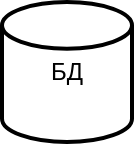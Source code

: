 <mxfile version="13.0.9">
    <diagram id="kVpHKMAorCQ4qs0ZGJTB" name="Page-1">
        <mxGraphModel dx="1006" dy="792" grid="1" gridSize="10" guides="1" tooltips="1" connect="1" arrows="1" fold="1" page="1" pageScale="1" pageWidth="850" pageHeight="1100" math="0" shadow="0">
            <root>
                <mxCell id="0"/>
                <mxCell id="1" parent="0"/>
                <mxCell id="5" value="БД" style="strokeWidth=2;html=1;shape=mxgraph.flowchart.database;whiteSpace=wrap;" parent="1" vertex="1">
                    <mxGeometry x="393" y="300" width="65" height="70" as="geometry"/>
                </mxCell>
            </root>
        </mxGraphModel>
    </diagram>
</mxfile>
